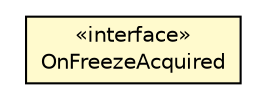 #!/usr/local/bin/dot
#
# Class diagram 
# Generated by UMLGraph version R5_6-24-gf6e263 (http://www.umlgraph.org/)
#

digraph G {
	edge [fontname="Helvetica",fontsize=10,labelfontname="Helvetica",labelfontsize=10];
	node [fontname="Helvetica",fontsize=10,shape=plaintext];
	nodesep=0.25;
	ranksep=0.5;
	// com.orientechnologies.orient.server.distributed.impl.lock.OnFreezeAcquired
	c7937891 [label=<<table title="com.orientechnologies.orient.server.distributed.impl.lock.OnFreezeAcquired" border="0" cellborder="1" cellspacing="0" cellpadding="2" port="p" bgcolor="lemonChiffon" href="./OnFreezeAcquired.html">
		<tr><td><table border="0" cellspacing="0" cellpadding="1">
<tr><td align="center" balign="center"> &#171;interface&#187; </td></tr>
<tr><td align="center" balign="center"> OnFreezeAcquired </td></tr>
		</table></td></tr>
		</table>>, URL="./OnFreezeAcquired.html", fontname="Helvetica", fontcolor="black", fontsize=10.0];
}

